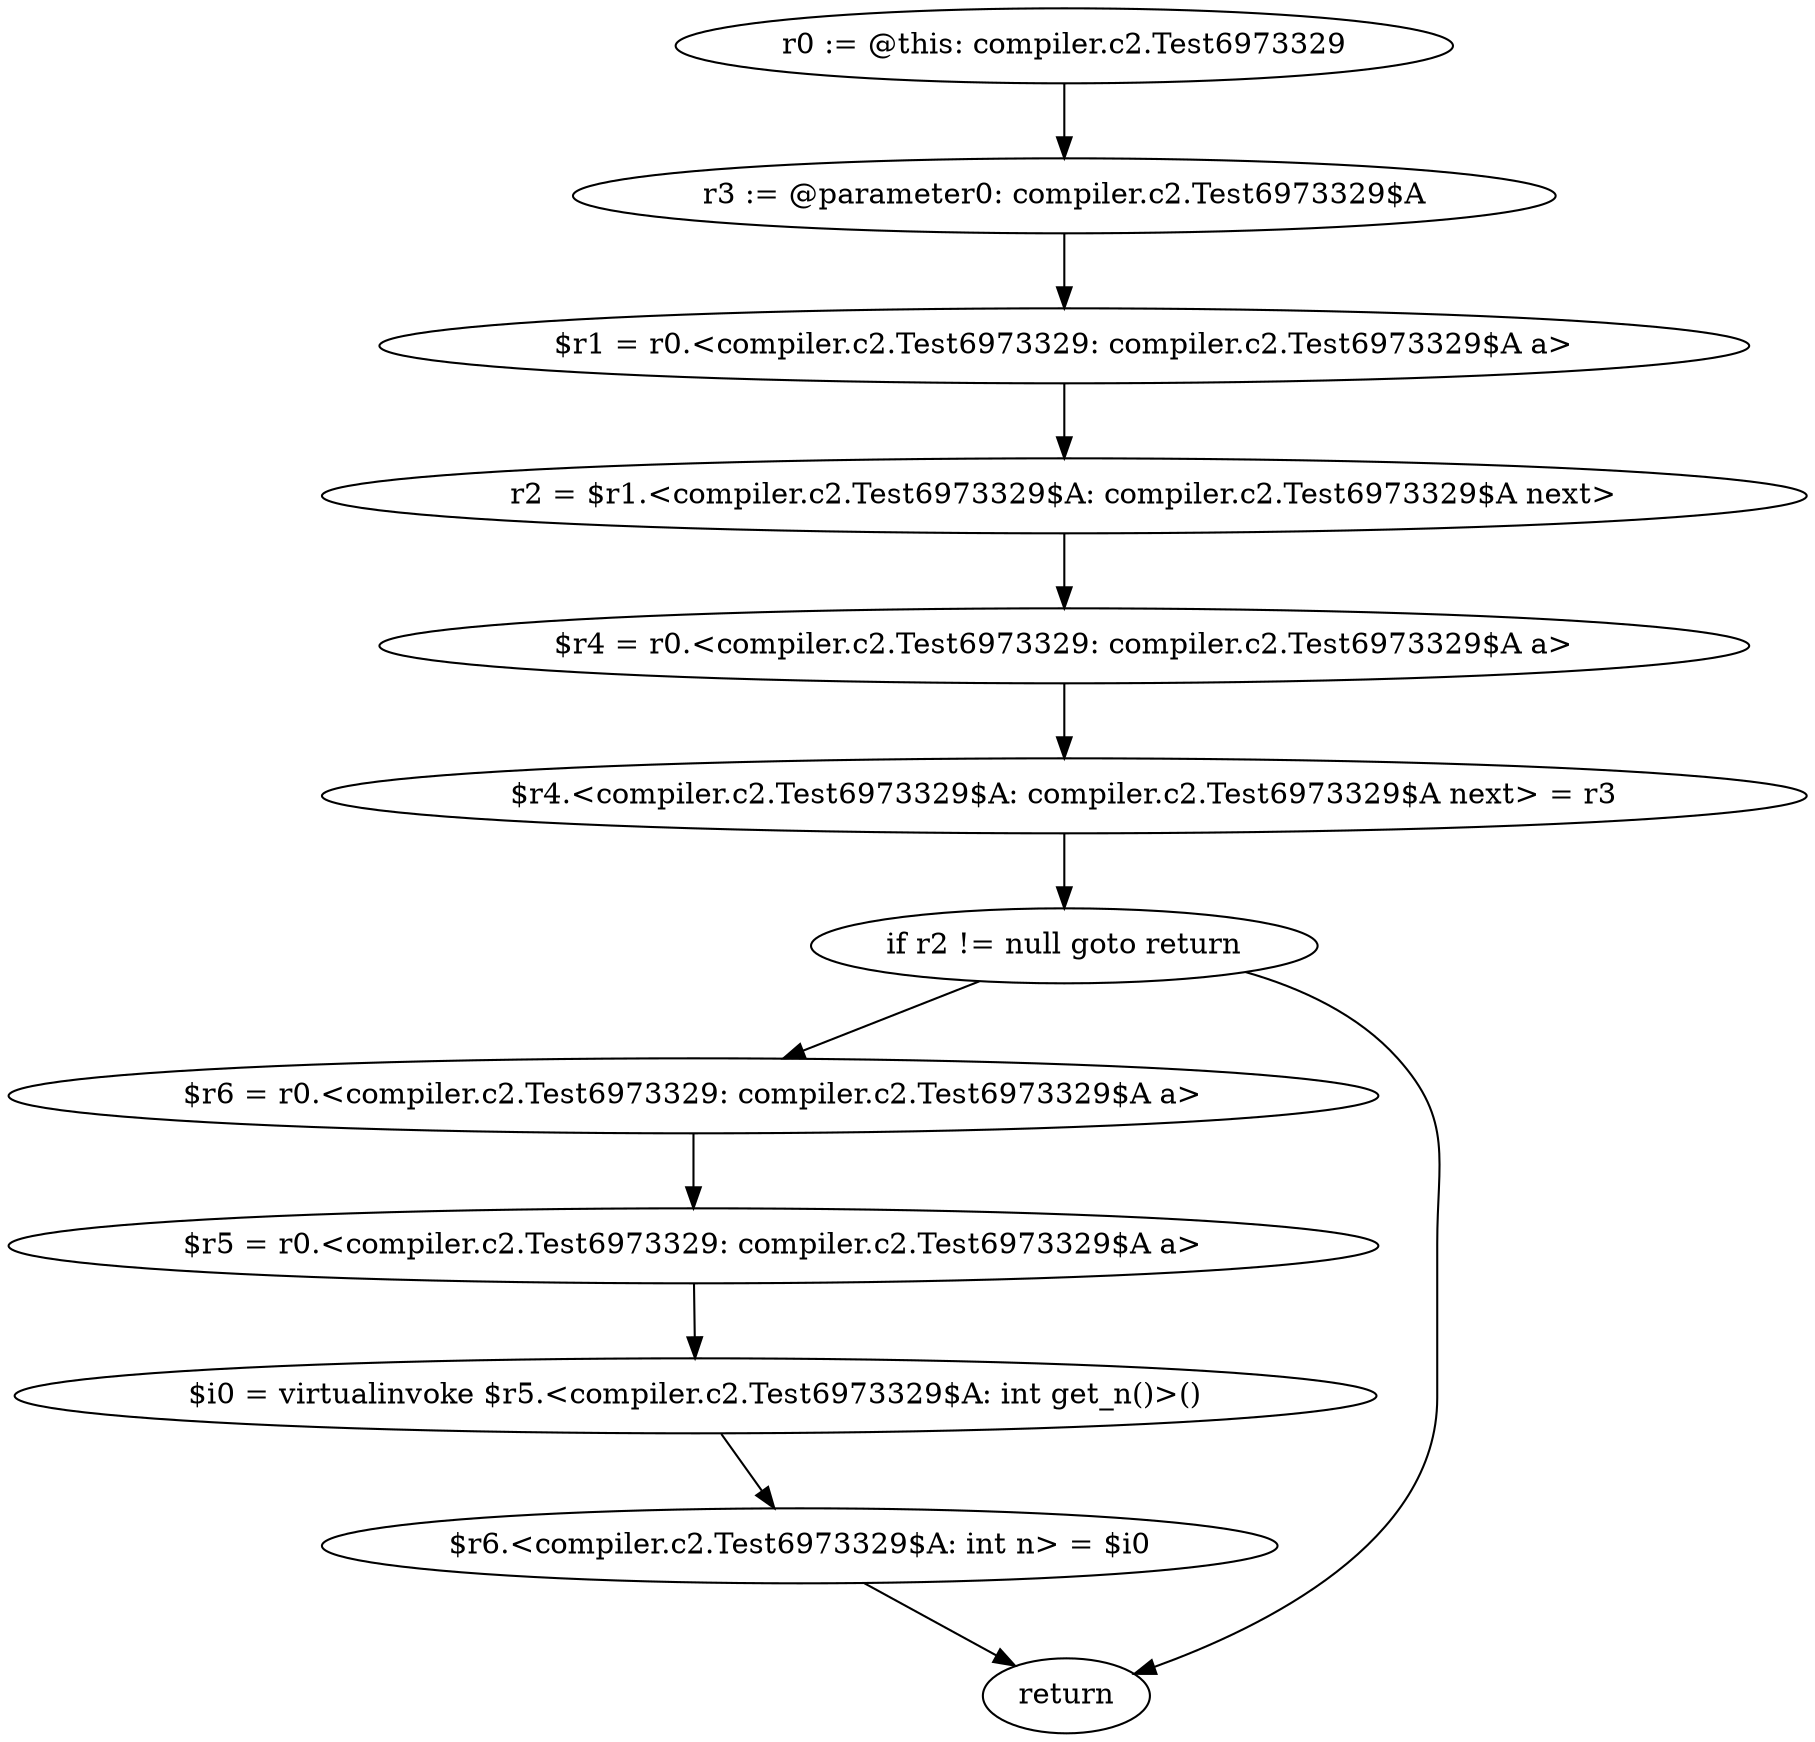 digraph "unitGraph" {
    "r0 := @this: compiler.c2.Test6973329"
    "r3 := @parameter0: compiler.c2.Test6973329$A"
    "$r1 = r0.<compiler.c2.Test6973329: compiler.c2.Test6973329$A a>"
    "r2 = $r1.<compiler.c2.Test6973329$A: compiler.c2.Test6973329$A next>"
    "$r4 = r0.<compiler.c2.Test6973329: compiler.c2.Test6973329$A a>"
    "$r4.<compiler.c2.Test6973329$A: compiler.c2.Test6973329$A next> = r3"
    "if r2 != null goto return"
    "$r6 = r0.<compiler.c2.Test6973329: compiler.c2.Test6973329$A a>"
    "$r5 = r0.<compiler.c2.Test6973329: compiler.c2.Test6973329$A a>"
    "$i0 = virtualinvoke $r5.<compiler.c2.Test6973329$A: int get_n()>()"
    "$r6.<compiler.c2.Test6973329$A: int n> = $i0"
    "return"
    "r0 := @this: compiler.c2.Test6973329"->"r3 := @parameter0: compiler.c2.Test6973329$A";
    "r3 := @parameter0: compiler.c2.Test6973329$A"->"$r1 = r0.<compiler.c2.Test6973329: compiler.c2.Test6973329$A a>";
    "$r1 = r0.<compiler.c2.Test6973329: compiler.c2.Test6973329$A a>"->"r2 = $r1.<compiler.c2.Test6973329$A: compiler.c2.Test6973329$A next>";
    "r2 = $r1.<compiler.c2.Test6973329$A: compiler.c2.Test6973329$A next>"->"$r4 = r0.<compiler.c2.Test6973329: compiler.c2.Test6973329$A a>";
    "$r4 = r0.<compiler.c2.Test6973329: compiler.c2.Test6973329$A a>"->"$r4.<compiler.c2.Test6973329$A: compiler.c2.Test6973329$A next> = r3";
    "$r4.<compiler.c2.Test6973329$A: compiler.c2.Test6973329$A next> = r3"->"if r2 != null goto return";
    "if r2 != null goto return"->"$r6 = r0.<compiler.c2.Test6973329: compiler.c2.Test6973329$A a>";
    "if r2 != null goto return"->"return";
    "$r6 = r0.<compiler.c2.Test6973329: compiler.c2.Test6973329$A a>"->"$r5 = r0.<compiler.c2.Test6973329: compiler.c2.Test6973329$A a>";
    "$r5 = r0.<compiler.c2.Test6973329: compiler.c2.Test6973329$A a>"->"$i0 = virtualinvoke $r5.<compiler.c2.Test6973329$A: int get_n()>()";
    "$i0 = virtualinvoke $r5.<compiler.c2.Test6973329$A: int get_n()>()"->"$r6.<compiler.c2.Test6973329$A: int n> = $i0";
    "$r6.<compiler.c2.Test6973329$A: int n> = $i0"->"return";
}
